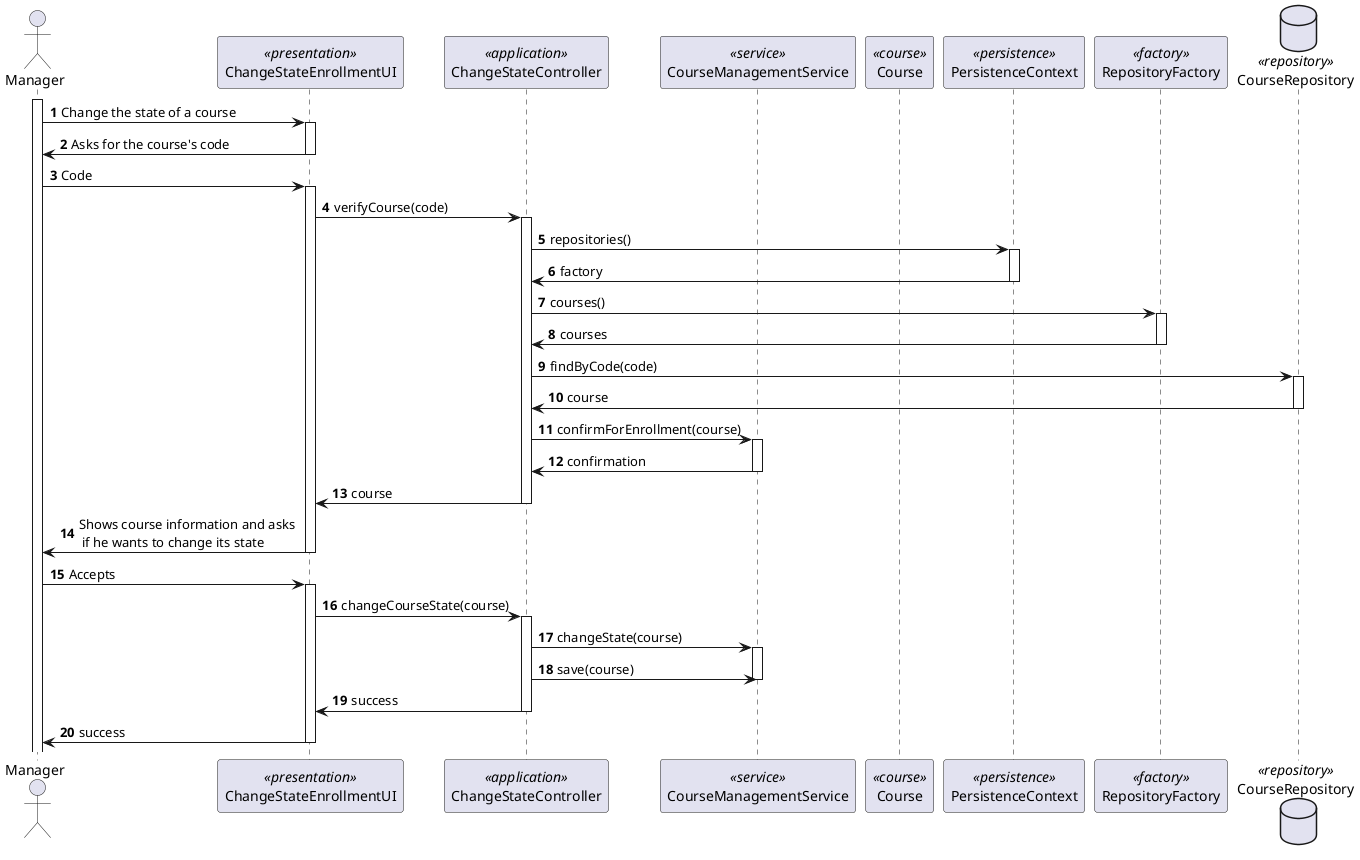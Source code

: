 @startuml
actor Manager

autonumber

participant ChangeStateEnrollmentUI <<presentation>>
participant ChangeStateController<<application>>
participant CourseManagementService<<service>>
participant Course<<course>>
participant PersistenceContext<<persistence>>
participant RepositoryFactory<<factory>>
database CourseRepository <<repository>>

activate Manager

Manager -> ChangeStateEnrollmentUI : Change the state of a course

activate ChangeStateEnrollmentUI

ChangeStateEnrollmentUI -> Manager : Asks for the course's code

deactivate ChangeStateEnrollmentUI

Manager -> ChangeStateEnrollmentUI : Code

activate ChangeStateEnrollmentUI

ChangeStateEnrollmentUI -> ChangeStateController : verifyCourse(code)

activate ChangeStateController

ChangeStateController -> PersistenceContext : repositories()

activate PersistenceContext

PersistenceContext -> ChangeStateController : factory

deactivate PersistenceContext

ChangeStateController -> RepositoryFactory : courses()

activate RepositoryFactory

RepositoryFactory -> ChangeStateController : courses

deactivate RepositoryFactory

ChangeStateController -> CourseRepository : findByCode(code)

activate CourseRepository

CourseRepository ->ChangeStateController : course

deactivate CourseRepository

ChangeStateController -> CourseManagementService : confirmForEnrollment(course)

activate CourseManagementService

CourseManagementService -> ChangeStateController : confirmation

deactivate CourseManagementService

ChangeStateController -> ChangeStateEnrollmentUI : course

deactivate ChangeStateController

ChangeStateEnrollmentUI -> Manager : Shows course information and asks \n if he wants to change its state

deactivate ChangeStateEnrollmentUI

Manager -> ChangeStateEnrollmentUI : Accepts

activate ChangeStateEnrollmentUI

ChangeStateEnrollmentUI -> ChangeStateController : changeCourseState(course)

activate ChangeStateController

ChangeStateController -> CourseManagementService : changeState(course)

activate CourseManagementService

ChangeStateController -> CourseManagementService : save(course)

deactivate CourseManagementService

ChangeStateController -> ChangeStateEnrollmentUI : success

deactivate ChangeStateController

ChangeStateEnrollmentUI -> Manager : success

deactivate ChangeStateEnrollmentUI

@enduml